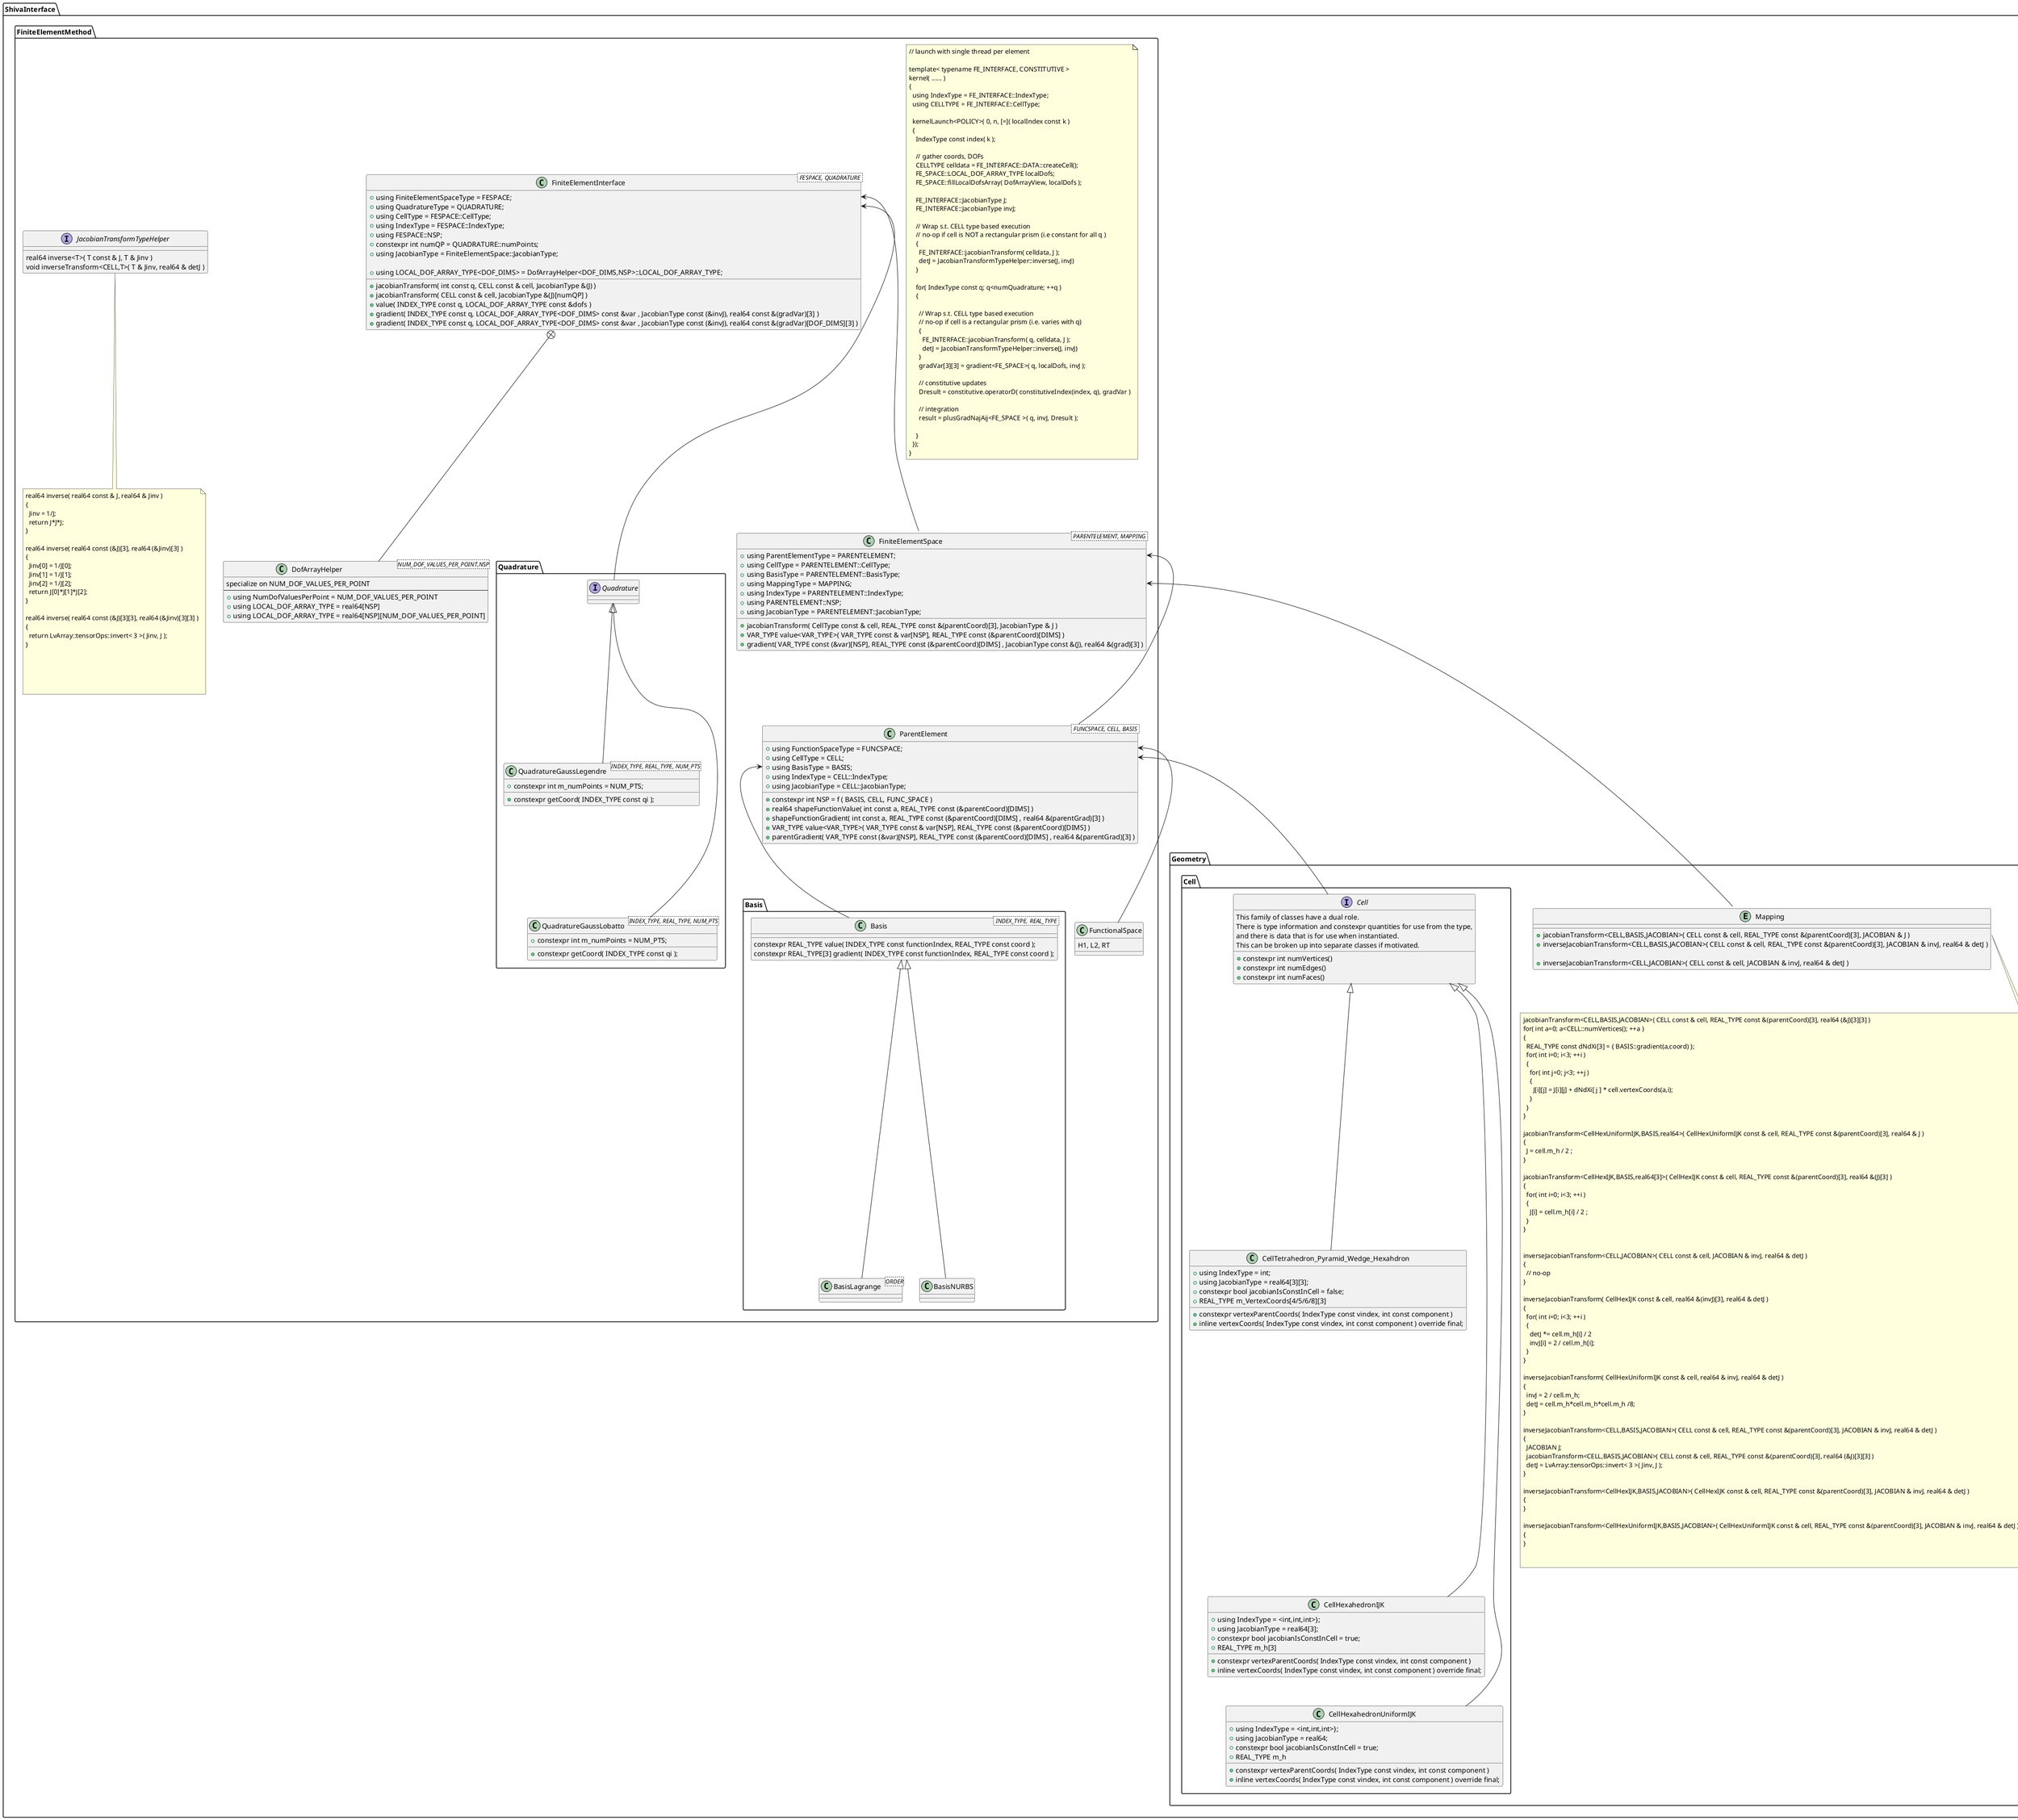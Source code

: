 @startuml(id=ShivaInterface)

!pragma useNewPackage
set separator .


namespace ShivaInterface {


namespace Geometry {
namespace Cell {
interface Cell {
  This family of classes have a dual role.
  There is type information and constexpr quantities for use from the type,
  and there is data that is for use when instantiated.
  This can be broken up into separate classes if motivated.
  +constexpr int numVertices()
  +constexpr int numEdges()
  +constexpr int numFaces()
}

class CellTetrahedron_Pyramid_Wedge_Hexahdron {
  +using IndexType = int;
  +using JacobianType = real64[3][3];
  +constexpr bool jacobianIsConstInCell = false;
  +REAL_TYPE m_VertexCoords[4/5/6/8][3]
  +constexpr vertexParentCoords( IndexType const vindex, int const component )
  +inline vertexCoords( IndexType const vindex, int const component ) override final;
}

class CellHexahedronIJK {
  +using IndexType = <int,int,int>};
  +using JacobianType = real64[3];
  +constexpr bool jacobianIsConstInCell = true;
  +REAL_TYPE m_h[3]
  +constexpr vertexParentCoords( IndexType const vindex, int const component )
  +inline vertexCoords( IndexType const vindex, int const component ) override final;
}

class CellHexahedronUniformIJK {
  +using IndexType = <int,int,int>};
  +using JacobianType = real64;
  +constexpr bool jacobianIsConstInCell = true;
  +REAL_TYPE m_h
  +constexpr vertexParentCoords( IndexType const vindex, int const component )
  +inline vertexCoords( IndexType const vindex, int const component ) override final;
}

Cell <|-- CellTetrahedron_Pyramid_Wedge_Hexahdron
Cell <|--- CellHexahedronIJK
Cell <|---- CellHexahedronUniformIJK
}


entity Mapping {
  +jacobianTransform<CELL,BASIS,JACOBIAN>( CELL const & cell, REAL_TYPE const &(parentCoord)[3], JACOBIAN & J )
  +inverseJacobianTransform<CELL,BASIS,JACOBIAN>( CELL const & cell, REAL_TYPE const &(parentCoord)[3], JACOBIAN & invJ, real64 & detJ )

  +inverseJacobianTransform<CELL,JACOBIAN>( CELL const & cell, JACOBIAN & invJ, real64 & detJ )
}
  note as jacobianTransformNote
  jacobianTransform<CELL,BASIS,JACOBIAN>( CELL const & cell, REAL_TYPE const &(parentCoord)[3], real64 (&J)[3][3] )
  for( int a=0; a<CELL::numVertices(); ++a )
  {
    REAL_TYPE const dNdXi[3] = { BASIS::gradient(a,coord) };
    for( int i=0; i<3; ++i )
    {
      for( int j=0; j<3; ++j )
      {
        J[i][j] = J[i][j] + dNdXi[ j ] * cell.vertexCoords(a,i);
      }
    }
  }

  jacobianTransform<CellHexUniformIJK,BASIS,real64>( CellHexUniformIJK const & cell, REAL_TYPE const &(parentCoord)[3], real64 & J )
  {
    J = cell.m_h / 2 ;
  }

  jacobianTransform<CellHexIJK,BASIS,real64[3]>( CellHexIJK const & cell, REAL_TYPE const &(parentCoord)[3], real64 &(J)[3] )
  {
    for( int i=0; i<3; ++i )
    {
      J[i] = cell.m_h[i] / 2 ;
    }
  }


  inverseJacobianTransform<CELL,JACOBIAN>( CELL const & cell, JACOBIAN & invJ, real64 & detJ )
  { 
    // no-op
  }

  inverseJacobianTransform( CellHexIJK const & cell, real64 &(invJ)[3], real64 & detJ )
  {
    for( int i=0; i<3; ++i )
    {
      detJ *= cell.m_h[i] / 2 
      invJ[i] = 2 / cell.m_h[i];
    }
  }
  
  inverseJacobianTransform( CellHexUniformIJK const & cell, real64 & invJ, real64 & detJ )
  {
    invJ = 2 / cell.m_h;
    detJ = cell.m_h*cell.m_h*cell.m_h /8;
  }

  inverseJacobianTransform<CELL,BASIS,JACOBIAN>( CELL const & cell, REAL_TYPE const &(parentCoord)[3], JACOBIAN & invJ, real64 & detJ )
  {
    JACOBIAN J;
    jacobianTransform<CELL,BASIS,JACOBIAN>( CELL const & cell, REAL_TYPE const &(parentCoord)[3], real64 (&J)[3][3] )
    detJ = LvArray::tensorOps::invert< 3 >( Jinv, J );
  }

  inverseJacobianTransform<CellHexIJK,BASIS,JACOBIAN>( CellHexIJK const & cell, REAL_TYPE const &(parentCoord)[3], JACOBIAN & invJ, real64 & detJ )
  {
  }

  inverseJacobianTransform<CellHexUniformIJK,BASIS,JACOBIAN>( CellHexUniformIJK const & cell, REAL_TYPE const &(parentCoord)[3], JACOBIAN & invJ, real64 & detJ )
  {
  }


  endnote

  Mapping::jacobianTransform -- jacobianTransformNote
}

namespace FiniteElementMethod {

note as N1
  // launch with single thread per element

  template< typename FE_INTERFACE, CONSTITUTIVE >
  kernel( ...... )
  {
    using IndexType = FE_INTERFACE::IndexType;
    using CELLTYPE = FE_INTERFACE::CellType;

    kernelLaunch<POLICY>( 0, n, [=]( localIndex const k )
    {
      IndexType const index( k );

      // gather coords, DOFs
      CELLTYPE celldata = FE_INTERFACE::DATA::createCell();
      FE_SPACE::LOCAL_DOF_ARRAY_TYPE localDofs;
      FE_SPACE::fillLocalDofsArray( DofArrayView, localDofs );

      FE_INTERFACE::JacobianType J;
      FE_INTERFACE::JacobianType invJ;
      
      // Wrap s.t. CELL type based execution
      // no-op if cell is NOT a rectangular prism (i.e constant for all q )
      {
        FE_INTERFACE::jacobianTransform( celldata, J );
        detJ = JacobianTransformTypeHelper::inverse(J, invJ)
      }

      for( IndexType const q; q<numQuadrature; ++q )
      {

        // Wrap s.t. CELL type based execution
        // no-op if cell is a rectangular prism (i.e. varies with q)
        {
          FE_INTERFACE::jacobianTransform( q, celldata, J );
          detJ = JacobianTransformTypeHelper::inverse(J, invJ)
        }
        gradVar[3][3] = gradient<FE_SPACE>( q, localDofs, invJ );
        
        // constitutive updates
        Dresult = constitutive.operatorD( constitutiveIndex(index, q), gradVar )

        // integration 
        result = plusGradNajAij<FE_SPACE >( q, invJ, Dresult );

      }
    });
  }
endnote

class ParentElement< FUNCSPACE, CELL, BASIS > {
  +using FunctionSpaceType = FUNCSPACE;
  +using CellType = CELL;
  +using BasisType = BASIS;
  +using IndexType = CELL::IndexType;
  +using JacobianType = CELL::JacobianType;
  +constexpr int NSP = f ( BASIS, CELL, FUNC_SPACE )
  +real64 shapeFunctionValue( int const a, REAL_TYPE const (&parentCoord)[DIMS] )
  +shapeFunctionGradient( int const a, REAL_TYPE const (&parentCoord)[DIMS] , real64 &(parentGrad)[3] )
  +VAR_TYPE value<VAR_TYPE>( VAR_TYPE const & var[NSP], REAL_TYPE const (&parentCoord)[DIMS] )
  +parentGradient( VAR_TYPE const (&var)[NSP], REAL_TYPE const (&parentCoord)[DIMS] , real64 &(parentGrad)[3] )
}

class FiniteElementSpace< PARENTELEMENT, MAPPING > {
  +using ParentElementType = PARENTELEMENT;
  +using CellType = PARENTELEMENT::CellType;
  +using BasisType = PARENTELEMENT::BasisType;
  +using MappingType = MAPPING;
  +using IndexType = PARENTELEMENT::IndexType;
  +using PARENTELEMENT::NSP;
  +using JacobianType = PARENTELEMENT::JacobianType;
  +jacobianTransform( CellType const & cell, REAL_TYPE const &(parentCoord)[3], JacobianType & J )
  +VAR_TYPE value<VAR_TYPE>( VAR_TYPE const & var[NSP], REAL_TYPE const (&parentCoord)[DIMS] )
  +gradient( VAR_TYPE const (&var)[NSP], REAL_TYPE const (&parentCoord)[DIMS] , JacobianType const &(J), real64 &(grad)[3] )

}


class FiniteElementInterface< FESPACE, QUADRATURE >  {

  +using FiniteElementSpaceType = FESPACE;
  +using QuadratureType = QUADRATURE;
  +using CellType = FESPACE::CellType;
  +using IndexType = FESPACE::IndexType;
  +using FESPACE::NSP;
  +constexpr int numQP = QUADRATURE::numPoints;
  +using JacobianType = FiniteElementSpace::JacobianType;

  +using LOCAL_DOF_ARRAY_TYPE<DOF_DIMS> = DofArrayHelper<DOF_DIMS,NSP>::LOCAL_DOF_ARRAY_TYPE;
  +jacobianTransform( int const q, CELL const & cell, JacobianType &(J) )
  +jacobianTransform( CELL const & cell, JacobianType &(J)[numQP] )
  +value( INDEX_TYPE const q, LOCAL_DOF_ARRAY_TYPE const &dofs )
  +gradient( INDEX_TYPE const q, LOCAL_DOF_ARRAY_TYPE<DOF_DIMS> const &var , JacobianType const (&invJ), real64 const &(gradVar)[3] )
  +gradient( INDEX_TYPE const q, LOCAL_DOF_ARRAY_TYPE<DOF_DIMS> const &var , JacobianType const (&invJ), real64 const &(gradVar)[DOF_DIMS][3] )
}

class DofArrayHelper<NUM_DOF_VALUES_PER_POINT,NSP>{
  specialize on NUM_DOF_VALUES_PER_POINT
  --
  +using NumDofValuesPerPoint = NUM_DOF_VALUES_PER_POINT
  +using LOCAL_DOF_ARRAY_TYPE = real64[NSP]
  +using LOCAL_DOF_ARRAY_TYPE = real64[NSP][NUM_DOF_VALUES_PER_POINT]
}



FiniteElementInterface +-- DofArrayHelper


namespace Basis {
class Basis< INDEX_TYPE, REAL_TYPE > {
  constexpr REAL_TYPE value( INDEX_TYPE const functionIndex, REAL_TYPE const coord );
  constexpr REAL_TYPE[3] gradient( INDEX_TYPE const functionIndex, REAL_TYPE const coord );
}

class BasisLagrange<ORDER> {

}

class BasisNURBS {
}

Basis <|-- BasisLagrange
Basis <|-- BasisNURBS

}

namespace Quadrature {

interface Quadrature{}

class QuadratureGaussLegendre<INDEX_TYPE, REAL_TYPE, NUM_PTS> {
+constexpr int m_numPoints = NUM_PTS;
+constexpr getCoord( INDEX_TYPE const qi );
}

class QuadratureGaussLobatto<INDEX_TYPE, REAL_TYPE, NUM_PTS> {
  +constexpr int m_numPoints = NUM_PTS;
  +constexpr getCoord( INDEX_TYPE const qi );
}

Quadrature <|-- QuadratureGaussLegendre
Quadrature <|--- QuadratureGaussLobatto
}




class FunctionalSpace {
  H1, L2, RT
}



interface JacobianTransformTypeHelper {
  real64 inverse<T>( T const & J, T & Jinv )
  void inverseTransform<CELL,T>( T & Jinv, real64 & detJ )
}

note bottom of JacobianTransformTypeHelper
  real64 inverse( real64 const & J, real64 & Jinv )
  {
    Jinv = 1/J;
    return J*J*J;
  }

  real64 inverse( real64 const (&J)[3], real64 (&Jinv)[3] )
  {
    Jinv[0] = 1/J[0];
    Jinv[1] = 1/J[1];
    Jinv[2] = 1/J[2];
    return J[0]*J[1]*J[2];
  }

  real64 inverse( real64 const (&J)[3][3], real64 (&Jinv)[3][3] )
  {
    return LvArray::tensorOps::invert< 3 >( Jinv, J );
  }





endnote

FiniteElementInterface::FiniteElementSpaceType <-- FiniteElementSpace
FiniteElementSpace::ParentElementType <-- ParentElement
FiniteElementInterface::QuadratureType <-- Quadrature.Quadrature
ParentElement::FunctionSpaceType <-- FunctionalSpace
ParentElement::BasisType <-- Basis.Basis


}


FiniteElementMethod.FiniteElementSpace::MappingType <-- Geometry.Mapping
FiniteElementMethod.ParentElement::CellType <-- Geometry.Cell.Cell


/'
namespace VirtualElementMethod {
  class VirtualElementInterface {}

}

VirtualElementMethod.VirtualElementInterface <-- Geometry.Cell.Cell
'/



}


@enduml